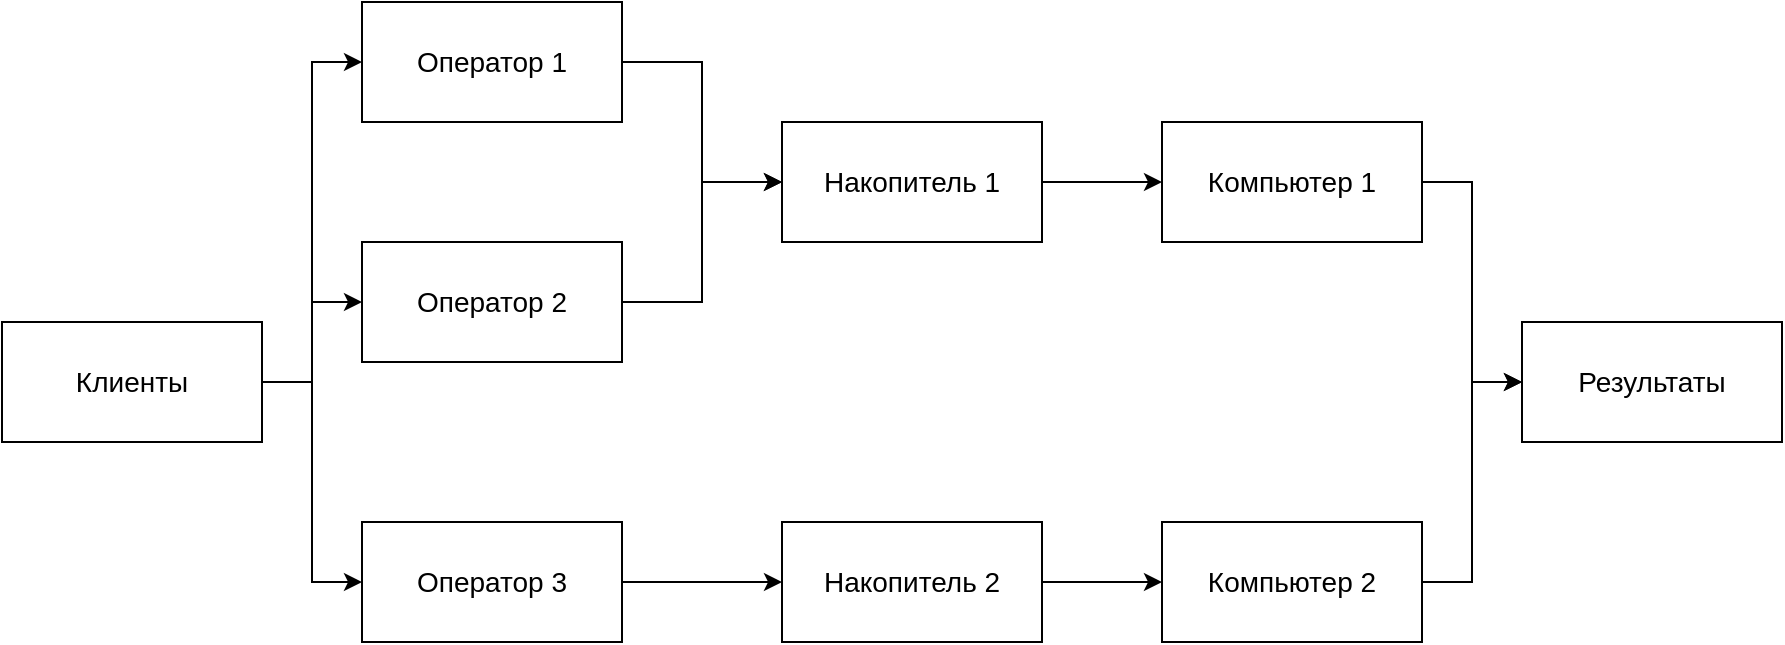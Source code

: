 <mxfile version="20.6.0" type="device" pages="2"><diagram id="ioH_LLNdxKAKftRUNdgj" name="struct_scheme"><mxGraphModel dx="1093" dy="594" grid="1" gridSize="10" guides="1" tooltips="1" connect="1" arrows="1" fold="1" page="1" pageScale="1" pageWidth="827" pageHeight="1169" math="0" shadow="0"><root><mxCell id="0"/><mxCell id="1" parent="0"/><mxCell id="oJQbOYZtQn_og4y8zyEK-10" style="edgeStyle=orthogonalEdgeStyle;rounded=0;orthogonalLoop=1;jettySize=auto;html=1;exitX=1;exitY=0.5;exitDx=0;exitDy=0;entryX=0;entryY=0.5;entryDx=0;entryDy=0;fontSize=14;" edge="1" parent="1" source="oJQbOYZtQn_og4y8zyEK-1" target="oJQbOYZtQn_og4y8zyEK-2"><mxGeometry relative="1" as="geometry"/></mxCell><mxCell id="oJQbOYZtQn_og4y8zyEK-11" style="edgeStyle=orthogonalEdgeStyle;rounded=0;orthogonalLoop=1;jettySize=auto;html=1;exitX=1;exitY=0.5;exitDx=0;exitDy=0;entryX=0;entryY=0.5;entryDx=0;entryDy=0;fontSize=14;" edge="1" parent="1" source="oJQbOYZtQn_og4y8zyEK-1" target="oJQbOYZtQn_og4y8zyEK-4"><mxGeometry relative="1" as="geometry"/></mxCell><mxCell id="oJQbOYZtQn_og4y8zyEK-12" style="edgeStyle=orthogonalEdgeStyle;rounded=0;orthogonalLoop=1;jettySize=auto;html=1;exitX=1;exitY=0.5;exitDx=0;exitDy=0;entryX=0;entryY=0.5;entryDx=0;entryDy=0;fontSize=14;" edge="1" parent="1" source="oJQbOYZtQn_og4y8zyEK-1" target="oJQbOYZtQn_og4y8zyEK-3"><mxGeometry relative="1" as="geometry"/></mxCell><mxCell id="oJQbOYZtQn_og4y8zyEK-1" value="&lt;font style=&quot;font-size: 14px;&quot;&gt;Клиенты&lt;/font&gt;" style="rounded=0;whiteSpace=wrap;html=1;" vertex="1" parent="1"><mxGeometry x="60" y="230" width="130" height="60" as="geometry"/></mxCell><mxCell id="oJQbOYZtQn_og4y8zyEK-13" style="edgeStyle=orthogonalEdgeStyle;rounded=0;orthogonalLoop=1;jettySize=auto;html=1;exitX=1;exitY=0.5;exitDx=0;exitDy=0;entryX=0;entryY=0.5;entryDx=0;entryDy=0;fontSize=14;" edge="1" parent="1" source="oJQbOYZtQn_og4y8zyEK-2" target="oJQbOYZtQn_og4y8zyEK-5"><mxGeometry relative="1" as="geometry"/></mxCell><mxCell id="oJQbOYZtQn_og4y8zyEK-2" value="&lt;font style=&quot;font-size: 14px;&quot;&gt;Оператор 1&lt;br&gt;&lt;/font&gt;" style="rounded=0;whiteSpace=wrap;html=1;" vertex="1" parent="1"><mxGeometry x="240" y="70" width="130" height="60" as="geometry"/></mxCell><mxCell id="oJQbOYZtQn_og4y8zyEK-14" style="edgeStyle=orthogonalEdgeStyle;rounded=0;orthogonalLoop=1;jettySize=auto;html=1;exitX=1;exitY=0.5;exitDx=0;exitDy=0;entryX=0;entryY=0.5;entryDx=0;entryDy=0;fontSize=14;" edge="1" parent="1" source="oJQbOYZtQn_og4y8zyEK-3" target="oJQbOYZtQn_og4y8zyEK-5"><mxGeometry relative="1" as="geometry"/></mxCell><mxCell id="oJQbOYZtQn_og4y8zyEK-3" value="&lt;font style=&quot;font-size: 14px;&quot;&gt;Оператор 2&lt;br&gt;&lt;/font&gt;" style="rounded=0;whiteSpace=wrap;html=1;" vertex="1" parent="1"><mxGeometry x="240" y="190" width="130" height="60" as="geometry"/></mxCell><mxCell id="oJQbOYZtQn_og4y8zyEK-15" style="edgeStyle=orthogonalEdgeStyle;rounded=0;orthogonalLoop=1;jettySize=auto;html=1;exitX=1;exitY=0.5;exitDx=0;exitDy=0;entryX=0;entryY=0.5;entryDx=0;entryDy=0;fontSize=14;" edge="1" parent="1" source="oJQbOYZtQn_og4y8zyEK-4" target="oJQbOYZtQn_og4y8zyEK-6"><mxGeometry relative="1" as="geometry"/></mxCell><mxCell id="oJQbOYZtQn_og4y8zyEK-4" value="&lt;font style=&quot;font-size: 14px;&quot;&gt;Оператор 3&lt;br&gt;&lt;/font&gt;" style="rounded=0;whiteSpace=wrap;html=1;" vertex="1" parent="1"><mxGeometry x="240" y="330" width="130" height="60" as="geometry"/></mxCell><mxCell id="oJQbOYZtQn_og4y8zyEK-16" style="edgeStyle=orthogonalEdgeStyle;rounded=0;orthogonalLoop=1;jettySize=auto;html=1;exitX=1;exitY=0.5;exitDx=0;exitDy=0;entryX=0;entryY=0.5;entryDx=0;entryDy=0;fontSize=14;" edge="1" parent="1" source="oJQbOYZtQn_og4y8zyEK-5" target="oJQbOYZtQn_og4y8zyEK-7"><mxGeometry relative="1" as="geometry"/></mxCell><mxCell id="oJQbOYZtQn_og4y8zyEK-5" value="&lt;font style=&quot;font-size: 14px;&quot;&gt;Накопитель 1&lt;br&gt;&lt;/font&gt;" style="rounded=0;whiteSpace=wrap;html=1;" vertex="1" parent="1"><mxGeometry x="450" y="130" width="130" height="60" as="geometry"/></mxCell><mxCell id="oJQbOYZtQn_og4y8zyEK-17" style="edgeStyle=orthogonalEdgeStyle;rounded=0;orthogonalLoop=1;jettySize=auto;html=1;exitX=1;exitY=0.5;exitDx=0;exitDy=0;entryX=0;entryY=0.5;entryDx=0;entryDy=0;fontSize=14;" edge="1" parent="1" source="oJQbOYZtQn_og4y8zyEK-6" target="oJQbOYZtQn_og4y8zyEK-8"><mxGeometry relative="1" as="geometry"/></mxCell><mxCell id="oJQbOYZtQn_og4y8zyEK-6" value="&lt;font style=&quot;font-size: 14px;&quot;&gt;Накопитель 2&lt;br&gt;&lt;/font&gt;" style="rounded=0;whiteSpace=wrap;html=1;" vertex="1" parent="1"><mxGeometry x="450" y="330" width="130" height="60" as="geometry"/></mxCell><mxCell id="oJQbOYZtQn_og4y8zyEK-18" style="edgeStyle=orthogonalEdgeStyle;rounded=0;orthogonalLoop=1;jettySize=auto;html=1;exitX=1;exitY=0.5;exitDx=0;exitDy=0;entryX=0;entryY=0.5;entryDx=0;entryDy=0;fontSize=14;" edge="1" parent="1" source="oJQbOYZtQn_og4y8zyEK-7" target="oJQbOYZtQn_og4y8zyEK-9"><mxGeometry relative="1" as="geometry"/></mxCell><mxCell id="oJQbOYZtQn_og4y8zyEK-7" value="&lt;font style=&quot;font-size: 14px;&quot;&gt;Компьютер 1&lt;br&gt;&lt;/font&gt;" style="rounded=0;whiteSpace=wrap;html=1;" vertex="1" parent="1"><mxGeometry x="640" y="130" width="130" height="60" as="geometry"/></mxCell><mxCell id="oJQbOYZtQn_og4y8zyEK-19" style="edgeStyle=orthogonalEdgeStyle;rounded=0;orthogonalLoop=1;jettySize=auto;html=1;exitX=1;exitY=0.5;exitDx=0;exitDy=0;entryX=0;entryY=0.5;entryDx=0;entryDy=0;fontSize=14;" edge="1" parent="1" source="oJQbOYZtQn_og4y8zyEK-8" target="oJQbOYZtQn_og4y8zyEK-9"><mxGeometry relative="1" as="geometry"/></mxCell><mxCell id="oJQbOYZtQn_og4y8zyEK-8" value="&lt;font style=&quot;font-size: 14px;&quot;&gt;Компьютер 2&lt;br&gt;&lt;/font&gt;" style="rounded=0;whiteSpace=wrap;html=1;" vertex="1" parent="1"><mxGeometry x="640" y="330" width="130" height="60" as="geometry"/></mxCell><mxCell id="oJQbOYZtQn_og4y8zyEK-9" value="&lt;font style=&quot;font-size: 14px;&quot;&gt;Результаты&lt;br&gt;&lt;/font&gt;" style="rounded=0;whiteSpace=wrap;html=1;" vertex="1" parent="1"><mxGeometry x="820" y="230" width="130" height="60" as="geometry"/></mxCell></root></mxGraphModel></diagram><diagram id="7LK3oTq3pSV7OBEcR1ST" name="scheme"><mxGraphModel dx="1093" dy="594" grid="1" gridSize="10" guides="1" tooltips="1" connect="1" arrows="1" fold="1" page="1" pageScale="1" pageWidth="827" pageHeight="1169" math="0" shadow="0"><root><mxCell id="0"/><mxCell id="1" parent="0"/><mxCell id="aUiyDXaW9Y6u9Wz4Vvlu-16" style="edgeStyle=orthogonalEdgeStyle;rounded=0;orthogonalLoop=1;jettySize=auto;html=1;exitX=1;exitY=0.5;exitDx=0;exitDy=0;entryX=0;entryY=0.5;entryDx=0;entryDy=0;fontSize=14;endArrow=none;endFill=0;" edge="1" parent="1" source="aUiyDXaW9Y6u9Wz4Vvlu-1" target="aUiyDXaW9Y6u9Wz4Vvlu-5"><mxGeometry relative="1" as="geometry"/></mxCell><mxCell id="aUiyDXaW9Y6u9Wz4Vvlu-17" style="edgeStyle=orthogonalEdgeStyle;rounded=0;orthogonalLoop=1;jettySize=auto;html=1;exitX=1;exitY=0.5;exitDx=0;exitDy=0;entryX=0;entryY=0.5;entryDx=0;entryDy=0;fontSize=14;endArrow=none;endFill=0;" edge="1" parent="1" source="aUiyDXaW9Y6u9Wz4Vvlu-1" target="aUiyDXaW9Y6u9Wz4Vvlu-4"><mxGeometry relative="1" as="geometry"/></mxCell><mxCell id="aUiyDXaW9Y6u9Wz4Vvlu-18" style="edgeStyle=orthogonalEdgeStyle;rounded=0;orthogonalLoop=1;jettySize=auto;html=1;exitX=1;exitY=0.5;exitDx=0;exitDy=0;entryX=0;entryY=0.5;entryDx=0;entryDy=0;fontSize=14;endArrow=none;endFill=0;" edge="1" parent="1" source="aUiyDXaW9Y6u9Wz4Vvlu-1" target="aUiyDXaW9Y6u9Wz4Vvlu-2"><mxGeometry relative="1" as="geometry"/></mxCell><mxCell id="aUiyDXaW9Y6u9Wz4Vvlu-1" value="Г" style="rounded=0;whiteSpace=wrap;html=1;fontSize=14;" vertex="1" parent="1"><mxGeometry x="40" y="250" width="50" height="50" as="geometry"/></mxCell><mxCell id="aUiyDXaW9Y6u9Wz4Vvlu-21" style="edgeStyle=orthogonalEdgeStyle;rounded=0;orthogonalLoop=1;jettySize=auto;html=1;exitX=1;exitY=0.5;exitDx=0;exitDy=0;fontSize=14;endArrow=none;endFill=0;" edge="1" parent="1" source="aUiyDXaW9Y6u9Wz4Vvlu-2" target="aUiyDXaW9Y6u9Wz4Vvlu-11"><mxGeometry relative="1" as="geometry"/></mxCell><mxCell id="aUiyDXaW9Y6u9Wz4Vvlu-2" value="Г" style="rounded=0;whiteSpace=wrap;html=1;fontSize=14;" vertex="1" parent="1"><mxGeometry x="150" y="340" width="50" height="50" as="geometry"/></mxCell><mxCell id="aUiyDXaW9Y6u9Wz4Vvlu-20" style="edgeStyle=orthogonalEdgeStyle;rounded=0;orthogonalLoop=1;jettySize=auto;html=1;exitX=1;exitY=0.5;exitDx=0;exitDy=0;entryX=0;entryY=0.5;entryDx=0;entryDy=0;fontSize=14;endArrow=none;endFill=0;" edge="1" parent="1" source="aUiyDXaW9Y6u9Wz4Vvlu-4" target="aUiyDXaW9Y6u9Wz4Vvlu-6"><mxGeometry relative="1" as="geometry"/></mxCell><mxCell id="aUiyDXaW9Y6u9Wz4Vvlu-4" value="Г" style="rounded=0;whiteSpace=wrap;html=1;fontSize=14;" vertex="1" parent="1"><mxGeometry x="150" y="210" width="50" height="50" as="geometry"/></mxCell><mxCell id="aUiyDXaW9Y6u9Wz4Vvlu-19" style="edgeStyle=orthogonalEdgeStyle;rounded=0;orthogonalLoop=1;jettySize=auto;html=1;exitX=1;exitY=0.5;exitDx=0;exitDy=0;entryX=0;entryY=0.5;entryDx=0;entryDy=0;fontSize=14;endArrow=none;endFill=0;" edge="1" parent="1" source="aUiyDXaW9Y6u9Wz4Vvlu-5" target="aUiyDXaW9Y6u9Wz4Vvlu-7"><mxGeometry relative="1" as="geometry"/></mxCell><mxCell id="aUiyDXaW9Y6u9Wz4Vvlu-5" value="Г" style="rounded=0;whiteSpace=wrap;html=1;fontSize=14;" vertex="1" parent="1"><mxGeometry x="150" y="110" width="50" height="50" as="geometry"/></mxCell><mxCell id="aUiyDXaW9Y6u9Wz4Vvlu-22" style="edgeStyle=orthogonalEdgeStyle;rounded=0;orthogonalLoop=1;jettySize=auto;html=1;exitX=1;exitY=0.5;exitDx=0;exitDy=0;entryX=0;entryY=0.5;entryDx=0;entryDy=0;fontSize=14;" edge="1" parent="1" source="aUiyDXaW9Y6u9Wz4Vvlu-6" target="aUiyDXaW9Y6u9Wz4Vvlu-10"><mxGeometry relative="1" as="geometry"/></mxCell><mxCell id="aUiyDXaW9Y6u9Wz4Vvlu-6" value="К2" style="rounded=0;whiteSpace=wrap;html=1;fontSize=14;" vertex="1" parent="1"><mxGeometry x="270" y="210" width="50" height="50" as="geometry"/></mxCell><mxCell id="aUiyDXaW9Y6u9Wz4Vvlu-25" style="edgeStyle=orthogonalEdgeStyle;rounded=0;orthogonalLoop=1;jettySize=auto;html=1;exitX=1;exitY=0.5;exitDx=0;exitDy=0;entryX=0;entryY=0.5;entryDx=0;entryDy=0;fontSize=14;" edge="1" parent="1" source="aUiyDXaW9Y6u9Wz4Vvlu-7" target="aUiyDXaW9Y6u9Wz4Vvlu-10"><mxGeometry relative="1" as="geometry"/></mxCell><mxCell id="aUiyDXaW9Y6u9Wz4Vvlu-7" value="К1" style="rounded=0;whiteSpace=wrap;html=1;fontSize=14;" vertex="1" parent="1"><mxGeometry x="270" y="110" width="50" height="50" as="geometry"/></mxCell><mxCell id="aUiyDXaW9Y6u9Wz4Vvlu-26" style="edgeStyle=orthogonalEdgeStyle;rounded=0;orthogonalLoop=1;jettySize=auto;html=1;exitX=1;exitY=0.5;exitDx=0;exitDy=0;entryX=0;entryY=0.5;entryDx=0;entryDy=0;fontSize=14;endArrow=none;endFill=0;" edge="1" parent="1" source="aUiyDXaW9Y6u9Wz4Vvlu-10" target="aUiyDXaW9Y6u9Wz4Vvlu-14"><mxGeometry relative="1" as="geometry"/></mxCell><mxCell id="aUiyDXaW9Y6u9Wz4Vvlu-10" value="" style="rounded=0;whiteSpace=wrap;html=1;fontSize=14;" vertex="1" parent="1"><mxGeometry x="390" y="170" width="120" height="30" as="geometry"/></mxCell><mxCell id="aUiyDXaW9Y6u9Wz4Vvlu-28" style="edgeStyle=orthogonalEdgeStyle;rounded=0;orthogonalLoop=1;jettySize=auto;html=1;exitX=1;exitY=0.5;exitDx=0;exitDy=0;entryX=0;entryY=0.5;entryDx=0;entryDy=0;fontSize=14;" edge="1" parent="1" source="aUiyDXaW9Y6u9Wz4Vvlu-11"><mxGeometry relative="1" as="geometry"><mxPoint x="390" y="365" as="targetPoint"/></mxGeometry></mxCell><mxCell id="aUiyDXaW9Y6u9Wz4Vvlu-11" value="К3" style="rounded=0;whiteSpace=wrap;html=1;fontSize=14;" vertex="1" parent="1"><mxGeometry x="270" y="340" width="50" height="50" as="geometry"/></mxCell><mxCell id="aUiyDXaW9Y6u9Wz4Vvlu-27" style="edgeStyle=orthogonalEdgeStyle;rounded=0;orthogonalLoop=1;jettySize=auto;html=1;exitX=1.017;exitY=0.502;exitDx=0;exitDy=0;entryX=0;entryY=0.5;entryDx=0;entryDy=0;fontSize=14;exitPerimeter=0;endArrow=none;endFill=0;" edge="1" parent="1" source="aUiyDXaW9Y6u9Wz4Vvlu-35" target="aUiyDXaW9Y6u9Wz4Vvlu-15"><mxGeometry relative="1" as="geometry"><mxPoint x="520" y="365" as="sourcePoint"/></mxGeometry></mxCell><mxCell id="aUiyDXaW9Y6u9Wz4Vvlu-51" style="edgeStyle=orthogonalEdgeStyle;rounded=0;orthogonalLoop=1;jettySize=auto;html=1;exitX=1;exitY=0.5;exitDx=0;exitDy=0;fontSize=14;" edge="1" parent="1" source="aUiyDXaW9Y6u9Wz4Vvlu-14"><mxGeometry relative="1" as="geometry"><mxPoint x="680" y="185" as="targetPoint"/></mxGeometry></mxCell><mxCell id="aUiyDXaW9Y6u9Wz4Vvlu-14" value="К4" style="rounded=0;whiteSpace=wrap;html=1;fontSize=14;" vertex="1" parent="1"><mxGeometry x="590" y="160" width="50" height="50" as="geometry"/></mxCell><mxCell id="aUiyDXaW9Y6u9Wz4Vvlu-55" style="edgeStyle=orthogonalEdgeStyle;rounded=0;orthogonalLoop=1;jettySize=auto;html=1;exitX=1;exitY=0.5;exitDx=0;exitDy=0;fontSize=14;" edge="1" parent="1" source="aUiyDXaW9Y6u9Wz4Vvlu-15"><mxGeometry relative="1" as="geometry"><mxPoint x="680" y="365" as="targetPoint"/></mxGeometry></mxCell><mxCell id="aUiyDXaW9Y6u9Wz4Vvlu-15" value="К5" style="rounded=0;whiteSpace=wrap;html=1;fontSize=14;" vertex="1" parent="1"><mxGeometry x="590" y="340" width="50" height="50" as="geometry"/></mxCell><mxCell id="aUiyDXaW9Y6u9Wz4Vvlu-29" value="" style="endArrow=none;html=1;rounded=0;fontSize=14;exitX=0.166;exitY=1.017;exitDx=0;exitDy=0;exitPerimeter=0;entryX=0.166;entryY=0.01;entryDx=0;entryDy=0;entryPerimeter=0;edgeStyle=orthogonalEdgeStyle;" edge="1" parent="1"><mxGeometry width="50" height="50" relative="1" as="geometry"><mxPoint x="419.92" y="200.51" as="sourcePoint"/><mxPoint x="419.92" y="170.3" as="targetPoint"/></mxGeometry></mxCell><mxCell id="aUiyDXaW9Y6u9Wz4Vvlu-31" value="" style="endArrow=none;html=1;rounded=0;fontSize=14;exitX=0.166;exitY=1.017;exitDx=0;exitDy=0;exitPerimeter=0;entryX=0.166;entryY=0.01;entryDx=0;entryDy=0;entryPerimeter=0;edgeStyle=orthogonalEdgeStyle;" edge="1" parent="1"><mxGeometry width="50" height="50" relative="1" as="geometry"><mxPoint x="449.96" y="200.0" as="sourcePoint"/><mxPoint x="449.96" y="169.79" as="targetPoint"/></mxGeometry></mxCell><mxCell id="aUiyDXaW9Y6u9Wz4Vvlu-32" value="" style="endArrow=none;html=1;rounded=0;fontSize=14;exitX=0.166;exitY=1.017;exitDx=0;exitDy=0;exitPerimeter=0;entryX=0.166;entryY=0.01;entryDx=0;entryDy=0;entryPerimeter=0;edgeStyle=orthogonalEdgeStyle;" edge="1" parent="1"><mxGeometry width="50" height="50" relative="1" as="geometry"><mxPoint x="480.0" y="200.21" as="sourcePoint"/><mxPoint x="480.0" y="170" as="targetPoint"/></mxGeometry></mxCell><mxCell id="aUiyDXaW9Y6u9Wz4Vvlu-34" value="Н1" style="text;html=1;strokeColor=none;fillColor=none;align=center;verticalAlign=middle;whiteSpace=wrap;rounded=0;fontSize=14;" vertex="1" parent="1"><mxGeometry x="420" y="140" width="60" height="30" as="geometry"/></mxCell><mxCell id="aUiyDXaW9Y6u9Wz4Vvlu-35" value="" style="rounded=0;whiteSpace=wrap;html=1;fontSize=14;" vertex="1" parent="1"><mxGeometry x="390" y="350" width="120" height="30" as="geometry"/></mxCell><mxCell id="aUiyDXaW9Y6u9Wz4Vvlu-36" value="" style="endArrow=none;html=1;rounded=0;fontSize=14;exitX=0.166;exitY=1.017;exitDx=0;exitDy=0;exitPerimeter=0;entryX=0.166;entryY=0.01;entryDx=0;entryDy=0;entryPerimeter=0;edgeStyle=orthogonalEdgeStyle;" edge="1" parent="1"><mxGeometry width="50" height="50" relative="1" as="geometry"><mxPoint x="419.92" y="380.51" as="sourcePoint"/><mxPoint x="419.92" y="350.3" as="targetPoint"/></mxGeometry></mxCell><mxCell id="aUiyDXaW9Y6u9Wz4Vvlu-37" value="" style="endArrow=none;html=1;rounded=0;fontSize=14;exitX=0.166;exitY=1.017;exitDx=0;exitDy=0;exitPerimeter=0;entryX=0.166;entryY=0.01;entryDx=0;entryDy=0;entryPerimeter=0;edgeStyle=orthogonalEdgeStyle;" edge="1" parent="1"><mxGeometry width="50" height="50" relative="1" as="geometry"><mxPoint x="449.96" y="380" as="sourcePoint"/><mxPoint x="449.96" y="349.79" as="targetPoint"/></mxGeometry></mxCell><mxCell id="aUiyDXaW9Y6u9Wz4Vvlu-38" value="" style="endArrow=none;html=1;rounded=0;fontSize=14;exitX=0.166;exitY=1.017;exitDx=0;exitDy=0;exitPerimeter=0;entryX=0.166;entryY=0.01;entryDx=0;entryDy=0;entryPerimeter=0;edgeStyle=orthogonalEdgeStyle;" edge="1" parent="1"><mxGeometry width="50" height="50" relative="1" as="geometry"><mxPoint x="480" y="380.21" as="sourcePoint"/><mxPoint x="480" y="350" as="targetPoint"/></mxGeometry></mxCell><mxCell id="aUiyDXaW9Y6u9Wz4Vvlu-39" value="Н2" style="text;html=1;strokeColor=none;fillColor=none;align=center;verticalAlign=middle;whiteSpace=wrap;rounded=0;fontSize=14;" vertex="1" parent="1"><mxGeometry x="420" y="320" width="60" height="30" as="geometry"/></mxCell><mxCell id="aUiyDXaW9Y6u9Wz4Vvlu-44" value="" style="endArrow=classic;html=1;rounded=0;fontSize=14;exitX=0.5;exitY=0;exitDx=0;exitDy=0;edgeStyle=orthogonalEdgeStyle;dashed=1;" edge="1" parent="1" source="aUiyDXaW9Y6u9Wz4Vvlu-6"><mxGeometry width="50" height="50" relative="1" as="geometry"><mxPoint x="260" y="190" as="sourcePoint"/><mxPoint x="170" y="190" as="targetPoint"/><Array as="points"><mxPoint x="295" y="190"/></Array></mxGeometry></mxCell><mxCell id="aUiyDXaW9Y6u9Wz4Vvlu-45" value="Отказ" style="text;html=1;strokeColor=none;fillColor=none;align=center;verticalAlign=middle;whiteSpace=wrap;rounded=0;fontSize=14;" vertex="1" parent="1"><mxGeometry x="206" y="164" width="60" height="30" as="geometry"/></mxCell><mxCell id="aUiyDXaW9Y6u9Wz4Vvlu-46" value="" style="endArrow=classic;html=1;rounded=0;fontSize=14;exitX=0.5;exitY=0;exitDx=0;exitDy=0;edgeStyle=orthogonalEdgeStyle;dashed=1;" edge="1" parent="1"><mxGeometry width="50" height="50" relative="1" as="geometry"><mxPoint x="295" y="110" as="sourcePoint"/><mxPoint x="170" y="90" as="targetPoint"/><Array as="points"><mxPoint x="295" y="90"/></Array></mxGeometry></mxCell><mxCell id="aUiyDXaW9Y6u9Wz4Vvlu-47" value="Отказ" style="text;html=1;strokeColor=none;fillColor=none;align=center;verticalAlign=middle;whiteSpace=wrap;rounded=0;fontSize=14;" vertex="1" parent="1"><mxGeometry x="206" y="64" width="60" height="30" as="geometry"/></mxCell><mxCell id="aUiyDXaW9Y6u9Wz4Vvlu-48" value="" style="endArrow=classic;html=1;rounded=0;fontSize=14;exitX=0.5;exitY=0;exitDx=0;exitDy=0;edgeStyle=orthogonalEdgeStyle;dashed=1;" edge="1" parent="1"><mxGeometry width="50" height="50" relative="1" as="geometry"><mxPoint x="295" y="340" as="sourcePoint"/><mxPoint x="170" y="320" as="targetPoint"/><Array as="points"><mxPoint x="295" y="320"/></Array></mxGeometry></mxCell><mxCell id="aUiyDXaW9Y6u9Wz4Vvlu-49" value="Отказ" style="text;html=1;strokeColor=none;fillColor=none;align=center;verticalAlign=middle;whiteSpace=wrap;rounded=0;fontSize=14;" vertex="1" parent="1"><mxGeometry x="206" y="294" width="60" height="30" as="geometry"/></mxCell></root></mxGraphModel></diagram></mxfile>